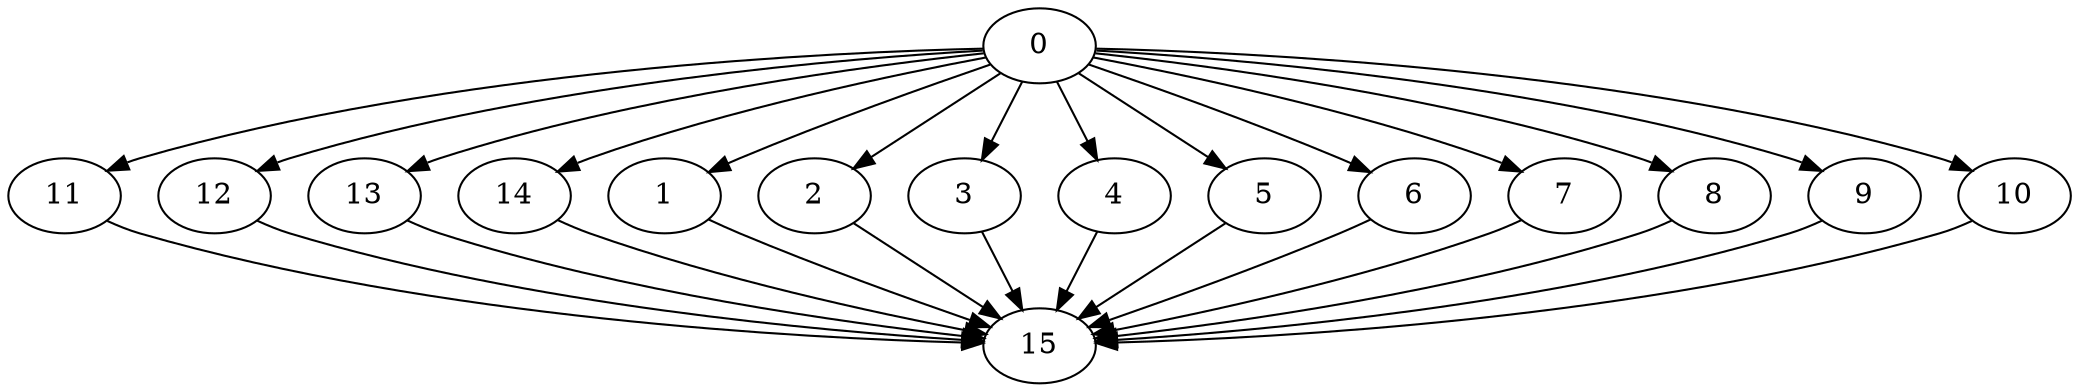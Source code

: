 digraph {
	"11" ["Start"=378,"Weight"=45,"Processor"=2];
	"12" ["Start"=366,"Weight"=75,"Processor"=4];
	"13" ["Start"=126,"Weight"=135,"Processor"=3];
	"14" ["Start"=120,"Weight"=150,"Processor"=1];
	"15" ["Start"=480,"Weight"=120,"Processor"=1];
	"0" ["Start"=0,"Weight"=120,"Processor"=1];
	"1" ["Start"=261,"Weight"=105,"Processor"=3];
	"2" ["Start"=366,"Weight"=90,"Processor"=3];
	"3" ["Start"=261,"Weight"=105,"Processor"=4];
	"4" ["Start"=258,"Weight"=120,"Processor"=2];
	"5" ["Start"=270,"Weight"=105,"Processor"=1];
	"6" ["Start"=123,"Weight"=135,"Processor"=2];
	"7" ["Start"=375,"Weight"=60,"Processor"=1];
	"8" ["Start"=435,"Weight"=45,"Processor"=1];
	"9" ["Start"=423,"Weight"=45,"Processor"=2];
	"10" ["Start"=126,"Weight"=135,"Processor"=4];
	"0" -> "1" ["Weight"=3];
	"0" -> "2" ["Weight"=10];
	"0" -> "3" ["Weight"=10];
	"0" -> "4" ["Weight"=6];
	"0" -> "5" ["Weight"=7];
	"0" -> "6" ["Weight"=3];
	"0" -> "7" ["Weight"=6];
	"0" -> "8" ["Weight"=5];
	"0" -> "9" ["Weight"=3];
	"0" -> "10" ["Weight"=6];
	"0" -> "11" ["Weight"=6];
	"14" -> "15" ["Weight"=7];
	"0" -> "12" ["Weight"=5];
	"13" -> "15" ["Weight"=9];
	"0" -> "13" ["Weight"=6];
	"12" -> "15" ["Weight"=6];
	"0" -> "14" ["Weight"=6];
	"11" -> "15" ["Weight"=10];
	"10" -> "15" ["Weight"=4];
	"1" -> "15" ["Weight"=4];
	"2" -> "15" ["Weight"=4];
	"3" -> "15" ["Weight"=2];
	"4" -> "15" ["Weight"=8];
	"5" -> "15" ["Weight"=2];
	"6" -> "15" ["Weight"=9];
	"7" -> "15" ["Weight"=5];
	"8" -> "15" ["Weight"=3];
	"9" -> "15" ["Weight"=4];
}
